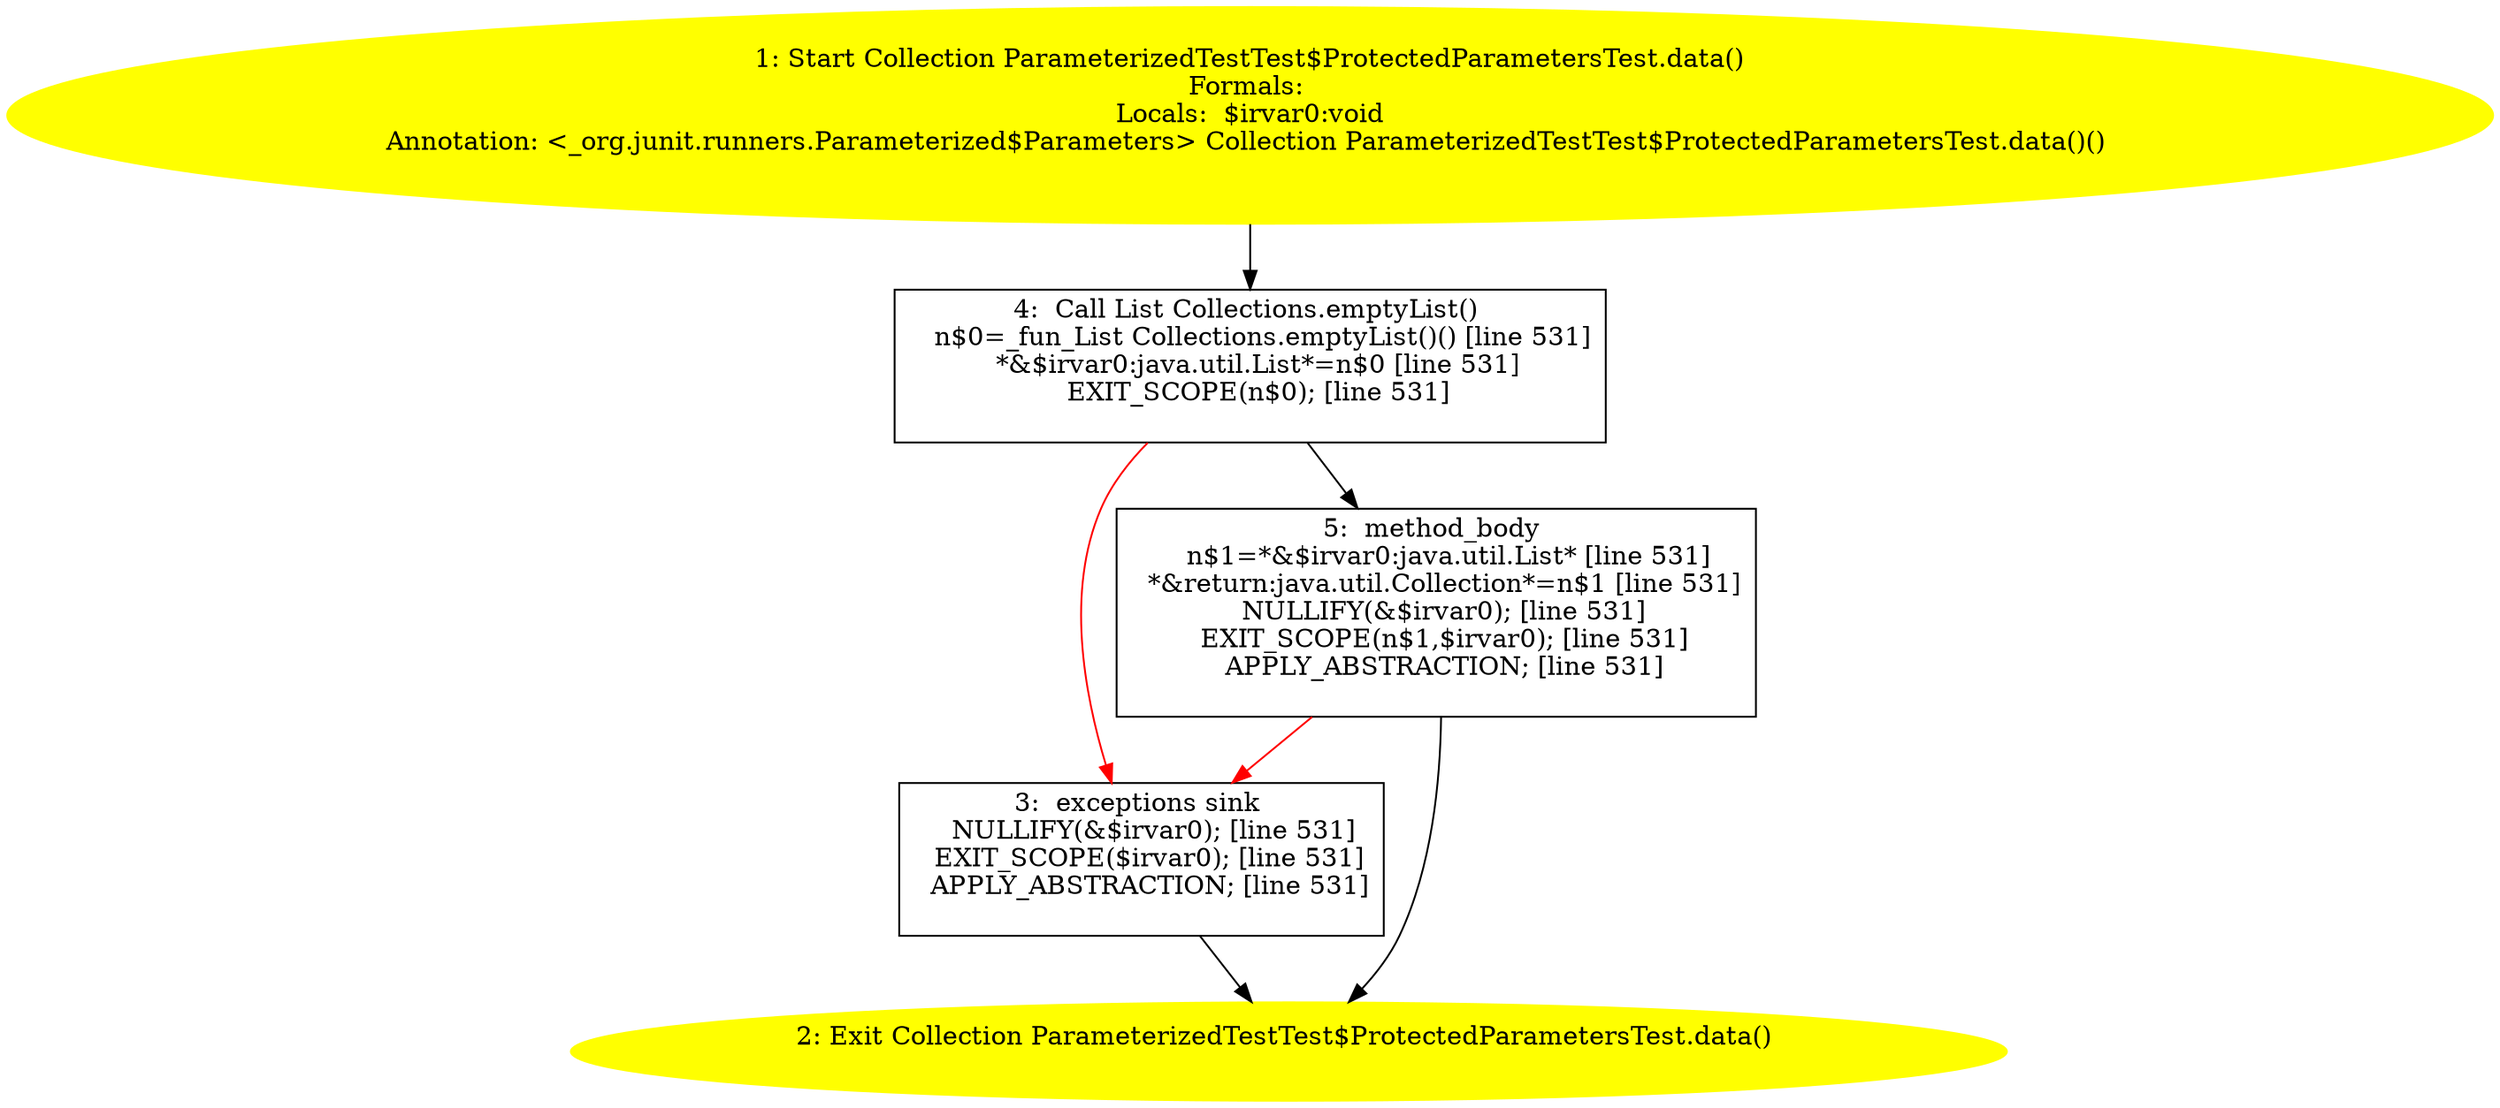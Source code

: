 /* @generated */
digraph cfg {
"org.junit.tests.running.classes.ParameterizedTestTest$ProtectedParametersTest.data():java.util.Colle.c75a5564a42bb309028e62553ebbc34a_1" [label="1: Start Collection ParameterizedTestTest$ProtectedParametersTest.data()\nFormals: \nLocals:  $irvar0:void\nAnnotation: <_org.junit.runners.Parameterized$Parameters> Collection ParameterizedTestTest$ProtectedParametersTest.data()() \n  " color=yellow style=filled]
	

	 "org.junit.tests.running.classes.ParameterizedTestTest$ProtectedParametersTest.data():java.util.Colle.c75a5564a42bb309028e62553ebbc34a_1" -> "org.junit.tests.running.classes.ParameterizedTestTest$ProtectedParametersTest.data():java.util.Colle.c75a5564a42bb309028e62553ebbc34a_4" ;
"org.junit.tests.running.classes.ParameterizedTestTest$ProtectedParametersTest.data():java.util.Colle.c75a5564a42bb309028e62553ebbc34a_2" [label="2: Exit Collection ParameterizedTestTest$ProtectedParametersTest.data() \n  " color=yellow style=filled]
	

"org.junit.tests.running.classes.ParameterizedTestTest$ProtectedParametersTest.data():java.util.Colle.c75a5564a42bb309028e62553ebbc34a_3" [label="3:  exceptions sink \n   NULLIFY(&$irvar0); [line 531]\n  EXIT_SCOPE($irvar0); [line 531]\n  APPLY_ABSTRACTION; [line 531]\n " shape="box"]
	

	 "org.junit.tests.running.classes.ParameterizedTestTest$ProtectedParametersTest.data():java.util.Colle.c75a5564a42bb309028e62553ebbc34a_3" -> "org.junit.tests.running.classes.ParameterizedTestTest$ProtectedParametersTest.data():java.util.Colle.c75a5564a42bb309028e62553ebbc34a_2" ;
"org.junit.tests.running.classes.ParameterizedTestTest$ProtectedParametersTest.data():java.util.Colle.c75a5564a42bb309028e62553ebbc34a_4" [label="4:  Call List Collections.emptyList() \n   n$0=_fun_List Collections.emptyList()() [line 531]\n  *&$irvar0:java.util.List*=n$0 [line 531]\n  EXIT_SCOPE(n$0); [line 531]\n " shape="box"]
	

	 "org.junit.tests.running.classes.ParameterizedTestTest$ProtectedParametersTest.data():java.util.Colle.c75a5564a42bb309028e62553ebbc34a_4" -> "org.junit.tests.running.classes.ParameterizedTestTest$ProtectedParametersTest.data():java.util.Colle.c75a5564a42bb309028e62553ebbc34a_5" ;
	 "org.junit.tests.running.classes.ParameterizedTestTest$ProtectedParametersTest.data():java.util.Colle.c75a5564a42bb309028e62553ebbc34a_4" -> "org.junit.tests.running.classes.ParameterizedTestTest$ProtectedParametersTest.data():java.util.Colle.c75a5564a42bb309028e62553ebbc34a_3" [color="red" ];
"org.junit.tests.running.classes.ParameterizedTestTest$ProtectedParametersTest.data():java.util.Colle.c75a5564a42bb309028e62553ebbc34a_5" [label="5:  method_body \n   n$1=*&$irvar0:java.util.List* [line 531]\n  *&return:java.util.Collection*=n$1 [line 531]\n  NULLIFY(&$irvar0); [line 531]\n  EXIT_SCOPE(n$1,$irvar0); [line 531]\n  APPLY_ABSTRACTION; [line 531]\n " shape="box"]
	

	 "org.junit.tests.running.classes.ParameterizedTestTest$ProtectedParametersTest.data():java.util.Colle.c75a5564a42bb309028e62553ebbc34a_5" -> "org.junit.tests.running.classes.ParameterizedTestTest$ProtectedParametersTest.data():java.util.Colle.c75a5564a42bb309028e62553ebbc34a_2" ;
	 "org.junit.tests.running.classes.ParameterizedTestTest$ProtectedParametersTest.data():java.util.Colle.c75a5564a42bb309028e62553ebbc34a_5" -> "org.junit.tests.running.classes.ParameterizedTestTest$ProtectedParametersTest.data():java.util.Colle.c75a5564a42bb309028e62553ebbc34a_3" [color="red" ];
}
